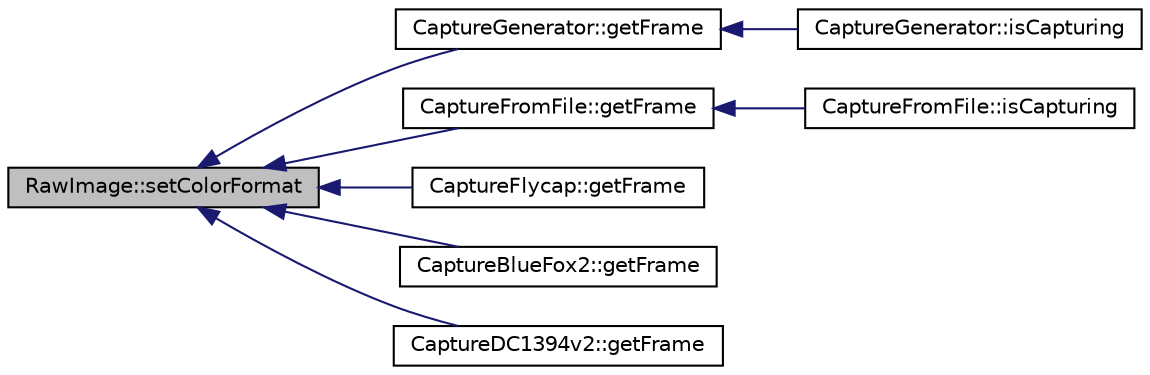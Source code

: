 digraph "RawImage::setColorFormat"
{
 // INTERACTIVE_SVG=YES
  edge [fontname="Helvetica",fontsize="10",labelfontname="Helvetica",labelfontsize="10"];
  node [fontname="Helvetica",fontsize="10",shape=record];
  rankdir="LR";
  Node1 [label="RawImage::setColorFormat",height=0.2,width=0.4,color="black", fillcolor="grey75", style="filled", fontcolor="black"];
  Node1 -> Node2 [dir="back",color="midnightblue",fontsize="10",style="solid",fontname="Helvetica"];
  Node2 [label="CaptureGenerator::getFrame",height=0.2,width=0.4,color="black", fillcolor="white", style="filled",URL="$d8/d4a/class_capture_generator.html#a8246eacb575108d3049d53f6b5b89582"];
  Node2 -> Node3 [dir="back",color="midnightblue",fontsize="10",style="solid",fontname="Helvetica"];
  Node3 [label="CaptureGenerator::isCapturing",height=0.2,width=0.4,color="black", fillcolor="white", style="filled",URL="$d8/d4a/class_capture_generator.html#add12e8bde9e8156b1de4a71647228937"];
  Node1 -> Node4 [dir="back",color="midnightblue",fontsize="10",style="solid",fontname="Helvetica"];
  Node4 [label="CaptureFromFile::getFrame",height=0.2,width=0.4,color="black", fillcolor="white", style="filled",URL="$d7/d6f/class_capture_from_file.html#af722f4833a1570f3e0761b262b76e5ba"];
  Node4 -> Node5 [dir="back",color="midnightblue",fontsize="10",style="solid",fontname="Helvetica"];
  Node5 [label="CaptureFromFile::isCapturing",height=0.2,width=0.4,color="black", fillcolor="white", style="filled",URL="$d7/d6f/class_capture_from_file.html#a412b2db19259e85e8ba5a46f30a923db"];
  Node1 -> Node6 [dir="back",color="midnightblue",fontsize="10",style="solid",fontname="Helvetica"];
  Node6 [label="CaptureFlycap::getFrame",height=0.2,width=0.4,color="black", fillcolor="white", style="filled",URL="$d0/de8/class_capture_flycap.html#aa019a4441b46c1cdaf92707f7730b6b8"];
  Node1 -> Node7 [dir="back",color="midnightblue",fontsize="10",style="solid",fontname="Helvetica"];
  Node7 [label="CaptureBlueFox2::getFrame",height=0.2,width=0.4,color="black", fillcolor="white", style="filled",URL="$d6/d65/class_capture_blue_fox2.html#ad229f955fc021d0fc98b2cdc229884bb"];
  Node1 -> Node8 [dir="back",color="midnightblue",fontsize="10",style="solid",fontname="Helvetica"];
  Node8 [label="CaptureDC1394v2::getFrame",height=0.2,width=0.4,color="black", fillcolor="white", style="filled",URL="$d9/db2/class_capture_d_c1394v2.html#a523235c9ef030a056849132f800c13a6"];
}
